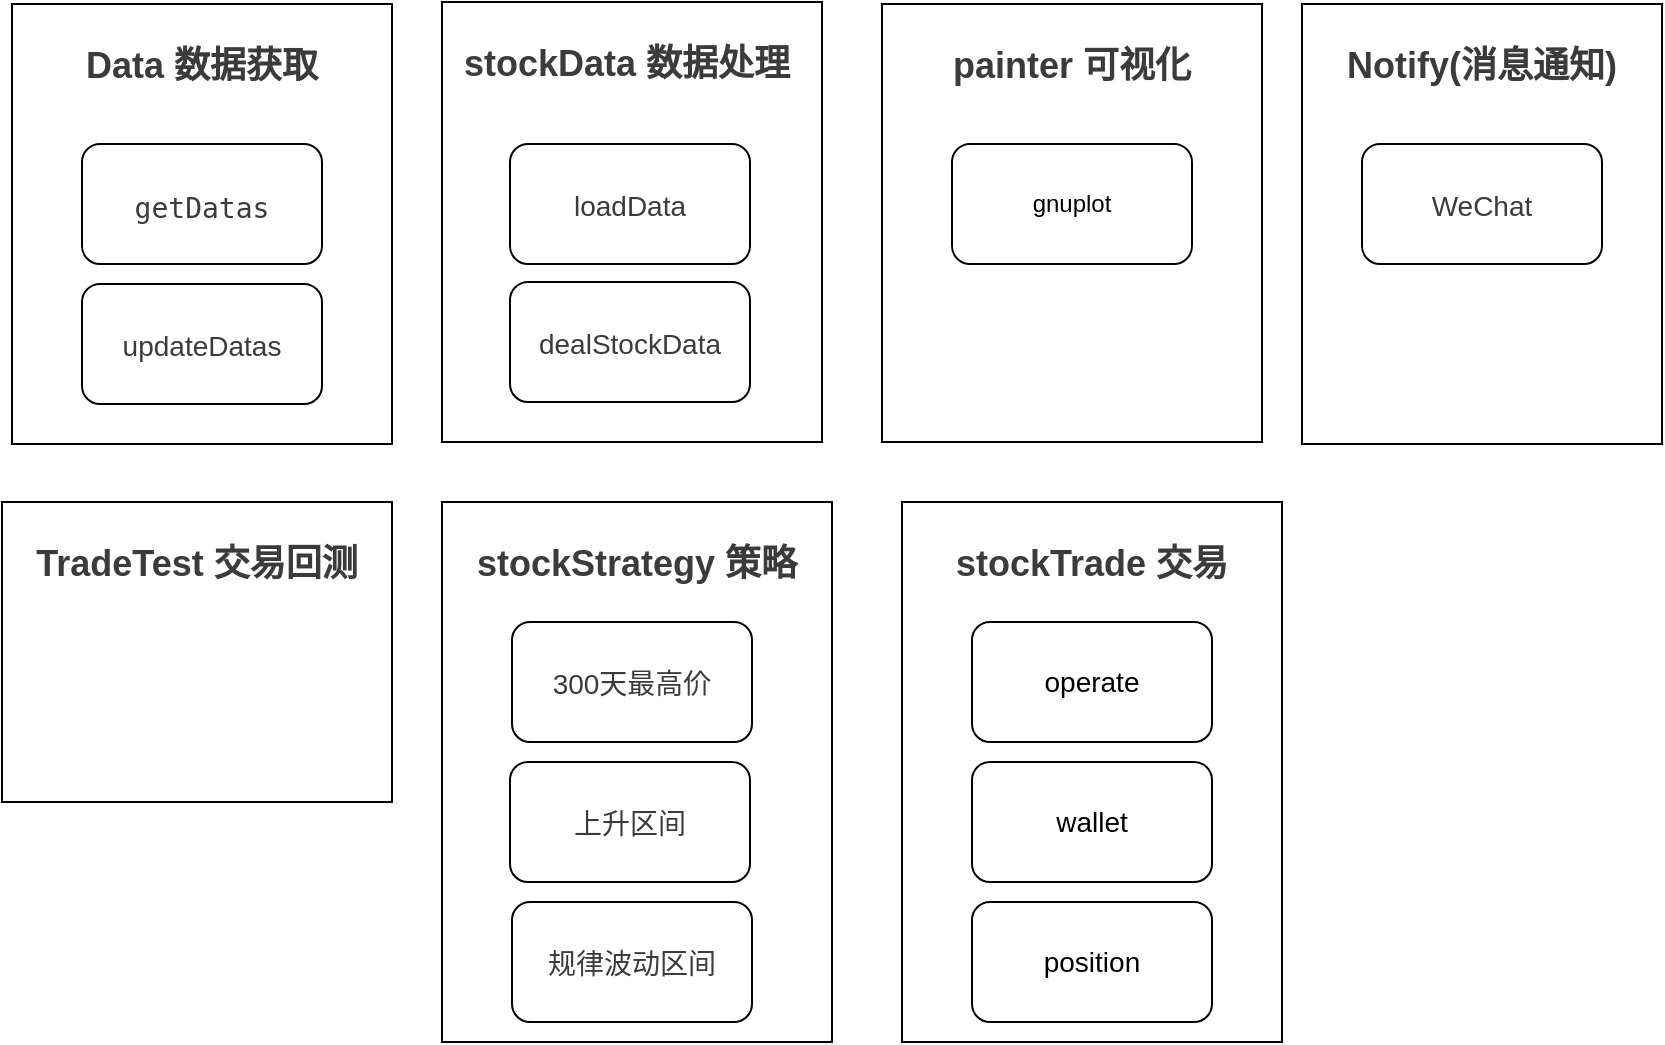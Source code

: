 <mxfile version="26.0.9">
  <diagram name="第 1 页" id="7pNImJtO5gpsfzvADNET">
    <mxGraphModel dx="954" dy="588" grid="1" gridSize="10" guides="1" tooltips="1" connect="1" arrows="1" fold="1" page="1" pageScale="1" pageWidth="827" pageHeight="1169" math="0" shadow="0">
      <root>
        <mxCell id="0" />
        <mxCell id="1" parent="0" />
        <mxCell id="w7Sdx-2T0-Xp9YCIWEa0-28" value="&lt;h2 style=&quot;color: light-dark(rgb(59, 59, 59), rgb(59, 59, 59)); background-color: light-dark(rgb(255, 255, 255), rgb(255, 255, 255)); line-height: 18px; white-space: pre;&quot;&gt;&lt;font face=&quot;Helvetica&quot;&gt;stockTrade 交易&lt;/font&gt;&lt;/h2&gt;" style="rounded=0;whiteSpace=wrap;html=1;verticalAlign=top;" vertex="1" parent="1">
          <mxGeometry x="490" y="300" width="190" height="270" as="geometry" />
        </mxCell>
        <mxCell id="w7Sdx-2T0-Xp9YCIWEa0-23" value="&lt;h2 style=&quot;color: light-dark(rgb(59, 59, 59), rgb(59, 59, 59)); background-color: light-dark(rgb(255, 255, 255), rgb(255, 255, 255)); line-height: 18px; white-space: pre;&quot;&gt;Notify(消息通知)&lt;/h2&gt;" style="rounded=0;whiteSpace=wrap;html=1;verticalAlign=top;" vertex="1" parent="1">
          <mxGeometry x="690" y="51" width="180" height="220" as="geometry" />
        </mxCell>
        <mxCell id="w7Sdx-2T0-Xp9YCIWEa0-22" value="&lt;h2 style=&quot;color: light-dark(rgb(59, 59, 59), rgb(59, 59, 59)); background-color: light-dark(rgb(255, 255, 255), rgb(255, 255, 255)); line-height: 18px; white-space: pre;&quot;&gt;&lt;font face=&quot;Helvetica&quot;&gt;Data 数据获取&lt;/font&gt;&lt;/h2&gt;" style="rounded=0;whiteSpace=wrap;html=1;verticalAlign=top;" vertex="1" parent="1">
          <mxGeometry x="45" y="51" width="190" height="220" as="geometry" />
        </mxCell>
        <mxCell id="w7Sdx-2T0-Xp9YCIWEa0-19" value="&lt;h2 style=&quot;color: light-dark(rgb(59, 59, 59), rgb(59, 59, 59)); background-color: light-dark(rgb(255, 255, 255), rgb(255, 255, 255)); line-height: 18px; white-space: pre;&quot;&gt;&lt;font face=&quot;Helvetica&quot;&gt;stockData 数据处理 &lt;/font&gt;&lt;/h2&gt;" style="rounded=0;whiteSpace=wrap;html=1;verticalAlign=top;" vertex="1" parent="1">
          <mxGeometry x="260" y="50" width="190" height="220" as="geometry" />
        </mxCell>
        <mxCell id="w7Sdx-2T0-Xp9YCIWEa0-20" value="&lt;h2 style=&quot;color: light-dark(rgb(59, 59, 59), rgb(59, 59, 59)); background-color: light-dark(rgb(255, 255, 255), rgb(255, 255, 255)); line-height: 18px; white-space: pre;&quot;&gt;painter 可视化&lt;br&gt;&lt;/h2&gt;" style="rounded=0;whiteSpace=wrap;html=1;verticalAlign=top;" vertex="1" parent="1">
          <mxGeometry x="480" y="51" width="190" height="219" as="geometry" />
        </mxCell>
        <mxCell id="w7Sdx-2T0-Xp9YCIWEa0-21" value="&lt;h2 style=&quot;color: light-dark(rgb(59, 59, 59), rgb(59, 59, 59)); background-color: light-dark(rgb(255, 255, 255), rgb(255, 255, 255)); line-height: 18px; white-space: pre;&quot;&gt;stockStrategy 策略&lt;br&gt;&lt;/h2&gt;" style="rounded=0;whiteSpace=wrap;html=1;verticalAlign=top;" vertex="1" parent="1">
          <mxGeometry x="260" y="300" width="195" height="270" as="geometry" />
        </mxCell>
        <mxCell id="w7Sdx-2T0-Xp9YCIWEa0-7" value="&lt;div style=&quot;color: rgb(59, 59, 59); line-height: 18px; white-space: pre;&quot;&gt;&lt;div style=&quot;line-height: 18px;&quot;&gt;loadData&lt;/div&gt;&lt;/div&gt;" style="rounded=1;whiteSpace=wrap;html=1;fontFamily=Helvetica;fontSize=14;labelBackgroundColor=default;" vertex="1" parent="1">
          <mxGeometry x="294" y="121" width="120" height="60" as="geometry" />
        </mxCell>
        <mxCell id="w7Sdx-2T0-Xp9YCIWEa0-9" value="&lt;div style=&quot;color: rgb(59, 59, 59); line-height: 18px; white-space: pre;&quot;&gt;&lt;div style=&quot;line-height: 18px;&quot;&gt;WeChat&lt;/div&gt;&lt;/div&gt;" style="rounded=1;whiteSpace=wrap;html=1;fontFamily=Helvetica;fontSize=14;labelBackgroundColor=default;" vertex="1" parent="1">
          <mxGeometry x="720" y="121" width="120" height="60" as="geometry" />
        </mxCell>
        <mxCell id="w7Sdx-2T0-Xp9YCIWEa0-10" value="&lt;div style=&quot;color: rgb(59, 59, 59); line-height: 18px; white-space: pre;&quot;&gt;&lt;div style=&quot;line-height: 18px;&quot;&gt;&lt;div style=&quot;margin-top: 0px; border: 1px solid var(--vscode-widget-border); padding: 16px; border-radius: 3px; overflow: auto; text-wrap: wrap; text-align: start;&quot;&gt;&lt;code data-line=&quot;119&quot; class=&quot;code-line&quot; dir=&quot;auto&quot; style=&quot;color: var(--vscode-editor-foreground); background-image: none; background-position: initial; background-size: initial; background-repeat: initial; background-attachment: initial; background-origin: initial; background-clip: initial; padding: 0px; border-radius: 4px; line-height: 1.357em; display: inline-block; tab-size: 4; position: relative;&quot;&gt;getDatas&lt;/code&gt;&lt;/div&gt;&lt;/div&gt;&lt;/div&gt;" style="rounded=1;whiteSpace=wrap;html=1;verticalAlign=top;fontFamily=Helvetica;fontSize=14;labelBackgroundColor=default;" vertex="1" parent="1">
          <mxGeometry x="80" y="121" width="120" height="60" as="geometry" />
        </mxCell>
        <mxCell id="w7Sdx-2T0-Xp9YCIWEa0-11" value="&lt;div style=&quot;color: rgb(59, 59, 59); line-height: 18px; white-space: pre;&quot;&gt;&lt;font&gt;updateDatas&lt;/font&gt;&lt;/div&gt;" style="rounded=1;whiteSpace=wrap;html=1;fontFamily=Helvetica;fontSize=14;labelBackgroundColor=default;" vertex="1" parent="1">
          <mxGeometry x="80" y="191" width="120" height="60" as="geometry" />
        </mxCell>
        <mxCell id="w7Sdx-2T0-Xp9YCIWEa0-13" value="&lt;div style=&quot;color: rgb(59, 59, 59); line-height: 18px; white-space: pre;&quot;&gt;&lt;div style=&quot;line-height: 18px;&quot;&gt;&lt;span style=&quot;text-align: left; white-space: normal;&quot;&gt;dealStockData&lt;/span&gt;&lt;br&gt;&lt;/div&gt;&lt;/div&gt;" style="rounded=1;whiteSpace=wrap;html=1;fontFamily=Helvetica;fontSize=14;labelBackgroundColor=default;" vertex="1" parent="1">
          <mxGeometry x="294" y="190" width="120" height="60" as="geometry" />
        </mxCell>
        <mxCell id="w7Sdx-2T0-Xp9YCIWEa0-16" value="gnuplot" style="rounded=1;whiteSpace=wrap;html=1;" vertex="1" parent="1">
          <mxGeometry x="515" y="121" width="120" height="60" as="geometry" />
        </mxCell>
        <mxCell id="w7Sdx-2T0-Xp9YCIWEa0-26" value="&lt;h2 style=&quot;color: light-dark(rgb(59, 59, 59), rgb(59, 59, 59)); background-color: light-dark(rgb(255, 255, 255), rgb(255, 255, 255)); line-height: 18px; white-space: pre;&quot;&gt;&lt;font face=&quot;Helvetica&quot;&gt;TradeTest 交易回测&lt;/font&gt;&lt;/h2&gt;" style="rounded=0;whiteSpace=wrap;html=1;verticalAlign=top;" vertex="1" parent="1">
          <mxGeometry x="40" y="300" width="195" height="150" as="geometry" />
        </mxCell>
        <mxCell id="w7Sdx-2T0-Xp9YCIWEa0-27" value="&lt;font style=&quot;font-size: 14px;&quot;&gt;wallet&lt;/font&gt;" style="rounded=1;whiteSpace=wrap;html=1;" vertex="1" parent="1">
          <mxGeometry x="525" y="430" width="120" height="60" as="geometry" />
        </mxCell>
        <mxCell id="w7Sdx-2T0-Xp9YCIWEa0-29" value="&lt;font style=&quot;font-size: 14px;&quot;&gt;operate&lt;/font&gt;" style="rounded=1;whiteSpace=wrap;html=1;" vertex="1" parent="1">
          <mxGeometry x="525" y="360" width="120" height="60" as="geometry" />
        </mxCell>
        <mxCell id="w7Sdx-2T0-Xp9YCIWEa0-32" value="&lt;div style=&quot;color: rgb(59, 59, 59); line-height: 18px; white-space: pre;&quot;&gt;&lt;div style=&quot;line-height: 18px;&quot;&gt;300天最高价&lt;/div&gt;&lt;/div&gt;" style="rounded=1;whiteSpace=wrap;html=1;fontFamily=Helvetica;fontSize=14;labelBackgroundColor=default;" vertex="1" parent="1">
          <mxGeometry x="295" y="360" width="120" height="60" as="geometry" />
        </mxCell>
        <mxCell id="w7Sdx-2T0-Xp9YCIWEa0-33" value="&lt;div style=&quot;color: rgb(59, 59, 59); line-height: 18px; white-space: pre;&quot;&gt;&lt;div style=&quot;line-height: 18px;&quot;&gt;上升区间&lt;/div&gt;&lt;/div&gt;" style="rounded=1;whiteSpace=wrap;html=1;fontFamily=Helvetica;fontSize=14;labelBackgroundColor=default;" vertex="1" parent="1">
          <mxGeometry x="294" y="430" width="120" height="60" as="geometry" />
        </mxCell>
        <mxCell id="w7Sdx-2T0-Xp9YCIWEa0-34" value="&lt;div style=&quot;color: rgb(59, 59, 59); line-height: 18px; white-space: pre;&quot;&gt;&lt;div style=&quot;line-height: 18px;&quot;&gt;规律波动区间&lt;/div&gt;&lt;/div&gt;" style="rounded=1;whiteSpace=wrap;html=1;fontFamily=Helvetica;fontSize=14;labelBackgroundColor=default;" vertex="1" parent="1">
          <mxGeometry x="295" y="500" width="120" height="60" as="geometry" />
        </mxCell>
        <mxCell id="w7Sdx-2T0-Xp9YCIWEa0-36" value="&lt;font style=&quot;font-size: 14px;&quot;&gt;position&lt;/font&gt;" style="rounded=1;whiteSpace=wrap;html=1;" vertex="1" parent="1">
          <mxGeometry x="525" y="500" width="120" height="60" as="geometry" />
        </mxCell>
      </root>
    </mxGraphModel>
  </diagram>
</mxfile>
